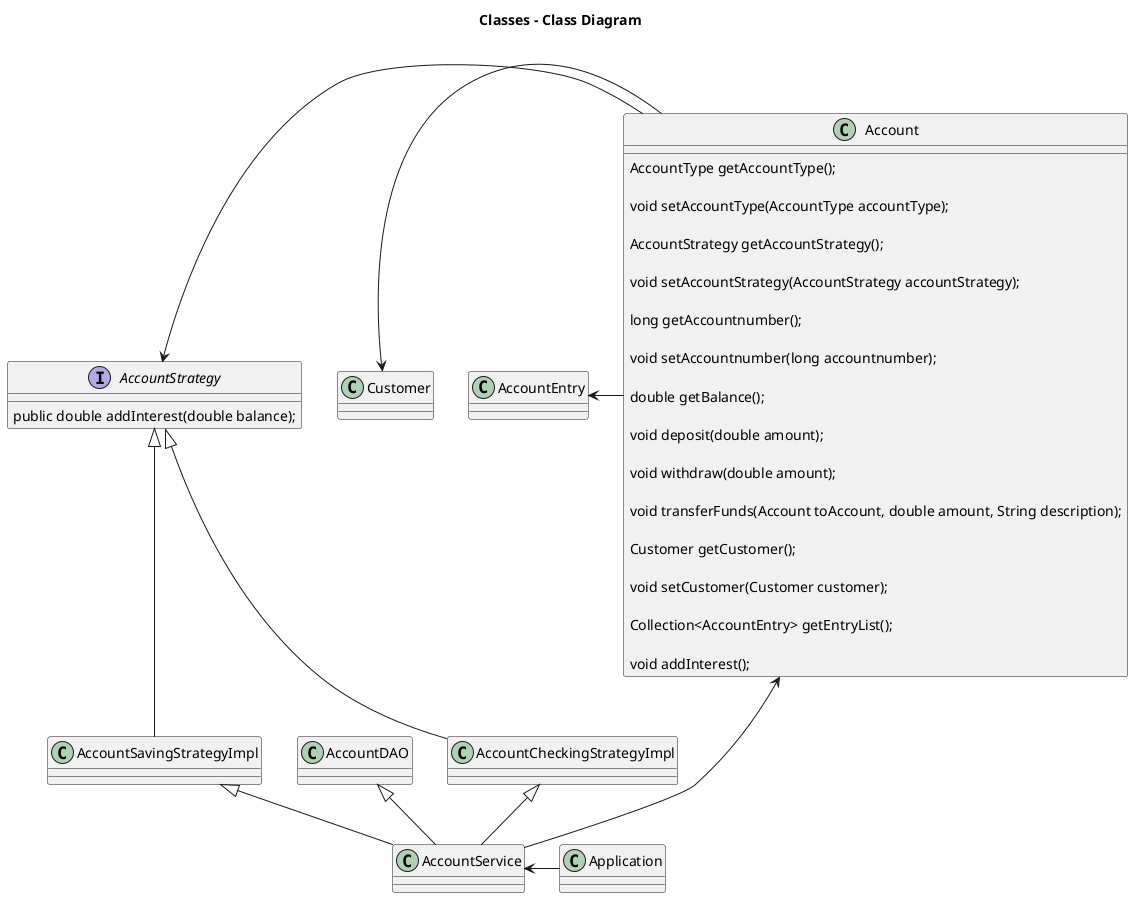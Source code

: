 @startuml

title Classes - Class Diagram



class AccountDAO
class AccountService
class Application

class Customer
class AccountEntry
class Account {





    AccountType getAccountType();

    void setAccountType(AccountType accountType);

    AccountStrategy getAccountStrategy();

    void setAccountStrategy(AccountStrategy accountStrategy);

    long getAccountnumber();

    void setAccountnumber(long accountnumber);

    double getBalance();

    void deposit(double amount);

    void withdraw(double amount);

    void transferFunds(Account toAccount, double amount, String description);

    Customer getCustomer();

    void setCustomer(Customer customer);

    Collection<AccountEntry> getEntryList();

    void addInterest();




}

 interface AccountStrategy {
    public double addInterest(double balance);
}
AccountStrategy <|-- AccountCheckingStrategyImpl
AccountStrategy <|-- AccountSavingStrategyImpl

AccountCheckingStrategyImpl <|-- AccountService
AccountSavingStrategyImpl <|-- AccountService


AccountDAO <|-- AccountService
Account <- AccountService
AccountStrategy <- Account
Customer <- Account
AccountEntry <- Account




AccountService <- Application



@enduml